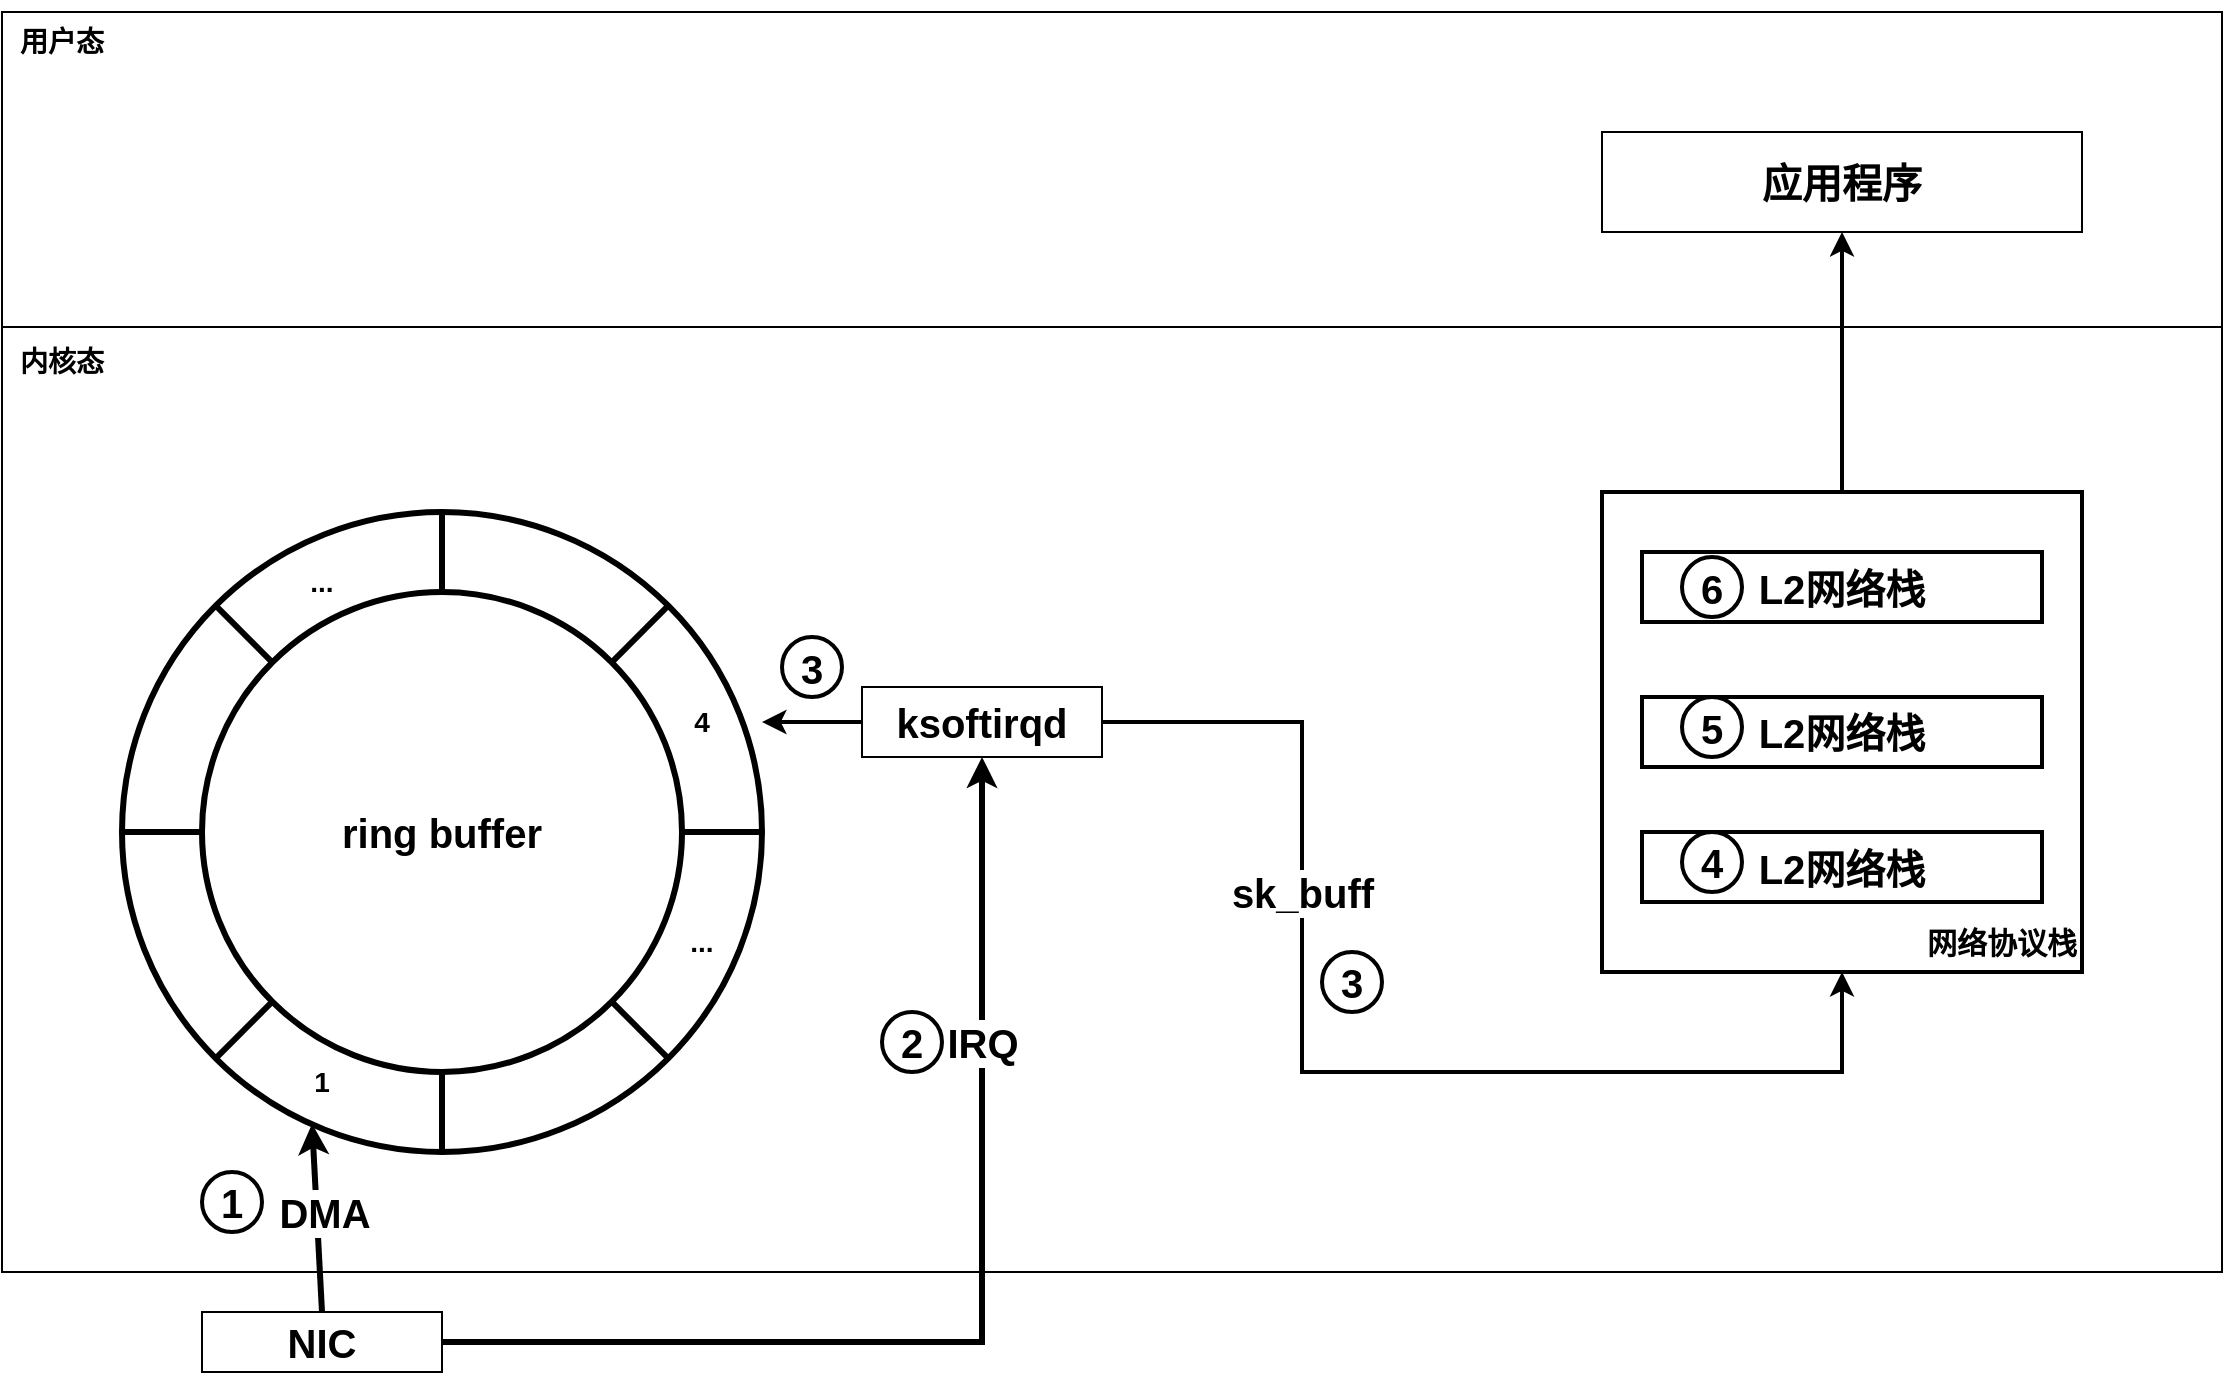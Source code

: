<mxfile version="24.2.5" type="device">
  <diagram name="第 1 页" id="JFYeLecPGXvuvLIBaf32">
    <mxGraphModel dx="2831" dy="1120" grid="1" gridSize="10" guides="1" tooltips="1" connect="1" arrows="1" fold="1" page="1" pageScale="1" pageWidth="827" pageHeight="1169" math="0" shadow="0">
      <root>
        <mxCell id="0" />
        <mxCell id="1" parent="0" />
        <mxCell id="O-qDJZkog2Bs89MLGkKI-1" value="" style="rounded=0;whiteSpace=wrap;html=1;" parent="1" vertex="1">
          <mxGeometry x="-380" y="140" width="1110" height="630" as="geometry" />
        </mxCell>
        <mxCell id="O-qDJZkog2Bs89MLGkKI-2" value="" style="endArrow=none;html=1;rounded=0;exitX=0;exitY=0.25;exitDx=0;exitDy=0;entryX=1;entryY=0.25;entryDx=0;entryDy=0;" parent="1" source="O-qDJZkog2Bs89MLGkKI-1" target="O-qDJZkog2Bs89MLGkKI-1" edge="1">
          <mxGeometry width="50" height="50" relative="1" as="geometry">
            <mxPoint x="390" y="510" as="sourcePoint" />
            <mxPoint x="440" y="460" as="targetPoint" />
          </mxGeometry>
        </mxCell>
        <mxCell id="O-qDJZkog2Bs89MLGkKI-3" value="&lt;p&gt;&lt;b&gt;&lt;font style=&quot;font-size: 14px;&quot;&gt;用户态&lt;/font&gt;&lt;/b&gt;&lt;/p&gt;" style="text;html=1;align=center;verticalAlign=middle;whiteSpace=wrap;rounded=0;" parent="1" vertex="1">
          <mxGeometry x="-380" y="140" width="60" height="30" as="geometry" />
        </mxCell>
        <mxCell id="O-qDJZkog2Bs89MLGkKI-4" value="&lt;p&gt;&lt;b&gt;&lt;font style=&quot;font-size: 14px;&quot;&gt;内核态&lt;/font&gt;&lt;/b&gt;&lt;/p&gt;" style="text;html=1;align=center;verticalAlign=middle;whiteSpace=wrap;rounded=0;" parent="1" vertex="1">
          <mxGeometry x="-380" y="300" width="60" height="30" as="geometry" />
        </mxCell>
        <mxCell id="O-qDJZkog2Bs89MLGkKI-5" value="" style="ellipse;whiteSpace=wrap;html=1;aspect=fixed;strokeWidth=3;" parent="1" vertex="1">
          <mxGeometry x="-320" y="390" width="320" height="320" as="geometry" />
        </mxCell>
        <mxCell id="O-qDJZkog2Bs89MLGkKI-6" value="&lt;b style=&quot;font-size: 20px;&quot;&gt;ring buffer&lt;br&gt;&lt;/b&gt;" style="ellipse;whiteSpace=wrap;html=1;aspect=fixed;strokeWidth=3;" parent="1" vertex="1">
          <mxGeometry x="-280" y="430" width="240" height="240" as="geometry" />
        </mxCell>
        <mxCell id="O-qDJZkog2Bs89MLGkKI-9" value="" style="endArrow=none;html=1;rounded=0;entryX=0;entryY=0;entryDx=0;entryDy=0;exitX=0;exitY=0;exitDx=0;exitDy=0;strokeColor=default;strokeWidth=3;" parent="1" source="O-qDJZkog2Bs89MLGkKI-6" target="O-qDJZkog2Bs89MLGkKI-5" edge="1">
          <mxGeometry width="50" height="50" relative="1" as="geometry">
            <mxPoint x="370" y="540" as="sourcePoint" />
            <mxPoint x="420" y="490" as="targetPoint" />
          </mxGeometry>
        </mxCell>
        <mxCell id="O-qDJZkog2Bs89MLGkKI-10" value="" style="endArrow=none;html=1;rounded=0;entryX=0;entryY=0.5;entryDx=0;entryDy=0;exitX=0;exitY=0.5;exitDx=0;exitDy=0;strokeColor=default;strokeWidth=3;" parent="1" source="O-qDJZkog2Bs89MLGkKI-6" target="O-qDJZkog2Bs89MLGkKI-5" edge="1">
          <mxGeometry width="50" height="50" relative="1" as="geometry">
            <mxPoint x="-235" y="475" as="sourcePoint" />
            <mxPoint x="-263" y="447" as="targetPoint" />
          </mxGeometry>
        </mxCell>
        <mxCell id="O-qDJZkog2Bs89MLGkKI-11" value="" style="endArrow=none;html=1;rounded=0;entryX=0;entryY=1;entryDx=0;entryDy=0;exitX=0;exitY=1;exitDx=0;exitDy=0;strokeColor=default;strokeWidth=3;" parent="1" source="O-qDJZkog2Bs89MLGkKI-6" target="O-qDJZkog2Bs89MLGkKI-5" edge="1">
          <mxGeometry width="50" height="50" relative="1" as="geometry">
            <mxPoint x="-270" y="560" as="sourcePoint" />
            <mxPoint x="-310" y="560" as="targetPoint" />
          </mxGeometry>
        </mxCell>
        <mxCell id="O-qDJZkog2Bs89MLGkKI-12" value="" style="endArrow=none;html=1;rounded=0;entryX=0.5;entryY=1;entryDx=0;entryDy=0;exitX=0.5;exitY=1;exitDx=0;exitDy=0;strokeColor=default;strokeWidth=3;" parent="1" source="O-qDJZkog2Bs89MLGkKI-6" target="O-qDJZkog2Bs89MLGkKI-5" edge="1">
          <mxGeometry width="50" height="50" relative="1" as="geometry">
            <mxPoint x="-235" y="645" as="sourcePoint" />
            <mxPoint x="-263" y="673" as="targetPoint" />
          </mxGeometry>
        </mxCell>
        <mxCell id="O-qDJZkog2Bs89MLGkKI-13" value="" style="endArrow=none;html=1;rounded=0;entryX=1;entryY=1;entryDx=0;entryDy=0;exitX=1;exitY=1;exitDx=0;exitDy=0;strokeColor=default;strokeWidth=3;" parent="1" source="O-qDJZkog2Bs89MLGkKI-6" target="O-qDJZkog2Bs89MLGkKI-5" edge="1">
          <mxGeometry width="50" height="50" relative="1" as="geometry">
            <mxPoint x="-150" y="680" as="sourcePoint" />
            <mxPoint x="-150" y="720" as="targetPoint" />
          </mxGeometry>
        </mxCell>
        <mxCell id="O-qDJZkog2Bs89MLGkKI-14" value="" style="endArrow=none;html=1;rounded=0;entryX=1;entryY=0.5;entryDx=0;entryDy=0;exitX=1;exitY=0.5;exitDx=0;exitDy=0;strokeColor=default;strokeWidth=3;" parent="1" source="O-qDJZkog2Bs89MLGkKI-6" target="O-qDJZkog2Bs89MLGkKI-5" edge="1">
          <mxGeometry width="50" height="50" relative="1" as="geometry">
            <mxPoint x="-65" y="645" as="sourcePoint" />
            <mxPoint x="-37" y="673" as="targetPoint" />
          </mxGeometry>
        </mxCell>
        <mxCell id="O-qDJZkog2Bs89MLGkKI-15" value="" style="endArrow=none;html=1;rounded=0;entryX=1;entryY=0;entryDx=0;entryDy=0;exitX=1;exitY=0;exitDx=0;exitDy=0;strokeColor=default;strokeWidth=3;" parent="1" source="O-qDJZkog2Bs89MLGkKI-6" target="O-qDJZkog2Bs89MLGkKI-5" edge="1">
          <mxGeometry width="50" height="50" relative="1" as="geometry">
            <mxPoint x="-30" y="560" as="sourcePoint" />
            <mxPoint x="10" y="560" as="targetPoint" />
          </mxGeometry>
        </mxCell>
        <mxCell id="O-qDJZkog2Bs89MLGkKI-16" value="" style="endArrow=none;html=1;rounded=0;exitX=0.5;exitY=0;exitDx=0;exitDy=0;strokeColor=default;strokeWidth=3;" parent="1" source="O-qDJZkog2Bs89MLGkKI-6" target="O-qDJZkog2Bs89MLGkKI-5" edge="1">
          <mxGeometry width="50" height="50" relative="1" as="geometry">
            <mxPoint x="-65" y="475" as="sourcePoint" />
            <mxPoint x="-37" y="447" as="targetPoint" />
          </mxGeometry>
        </mxCell>
        <mxCell id="Ml0NDA_pkcqvjj3OsUkI-1" value="&lt;b&gt;&lt;font style=&quot;font-size: 14px;&quot;&gt;1&lt;/font&gt;&lt;/b&gt;" style="text;html=1;align=center;verticalAlign=middle;whiteSpace=wrap;rounded=0;" parent="1" vertex="1">
          <mxGeometry x="-250" y="660" width="60" height="30" as="geometry" />
        </mxCell>
        <mxCell id="Ml0NDA_pkcqvjj3OsUkI-2" value="&lt;font size=&quot;1&quot;&gt;&lt;b style=&quot;font-size: 14px;&quot;&gt;...&lt;/b&gt;&lt;/font&gt;" style="text;html=1;align=center;verticalAlign=middle;whiteSpace=wrap;rounded=0;" parent="1" vertex="1">
          <mxGeometry x="-60" y="590" width="60" height="30" as="geometry" />
        </mxCell>
        <mxCell id="Ml0NDA_pkcqvjj3OsUkI-3" value="&lt;font size=&quot;1&quot;&gt;&lt;b style=&quot;font-size: 14px;&quot;&gt;4&lt;/b&gt;&lt;/font&gt;" style="text;html=1;align=center;verticalAlign=middle;whiteSpace=wrap;rounded=0;" parent="1" vertex="1">
          <mxGeometry x="-60" y="480" width="60" height="30" as="geometry" />
        </mxCell>
        <mxCell id="Ml0NDA_pkcqvjj3OsUkI-4" value="&lt;b&gt;&lt;font style=&quot;font-size: 14px;&quot;&gt;...&lt;/font&gt;&lt;/b&gt;" style="text;html=1;align=center;verticalAlign=middle;whiteSpace=wrap;rounded=0;" parent="1" vertex="1">
          <mxGeometry x="-250" y="410" width="60" height="30" as="geometry" />
        </mxCell>
        <mxCell id="vleGc45WOP6gPPjD99jT-1" value="&lt;b style=&quot;font-size: 20px;&quot;&gt;NIC&lt;br&gt;&lt;/b&gt;" style="rounded=0;whiteSpace=wrap;html=1;" parent="1" vertex="1">
          <mxGeometry x="-280" y="790" width="120" height="30" as="geometry" />
        </mxCell>
        <mxCell id="vleGc45WOP6gPPjD99jT-3" value="" style="endArrow=classic;html=1;rounded=0;exitX=0.5;exitY=0;exitDx=0;exitDy=0;entryX=0.297;entryY=0.956;entryDx=0;entryDy=0;entryPerimeter=0;strokeWidth=3;" parent="1" source="vleGc45WOP6gPPjD99jT-1" target="O-qDJZkog2Bs89MLGkKI-5" edge="1">
          <mxGeometry width="50" height="50" relative="1" as="geometry">
            <mxPoint x="20" y="600" as="sourcePoint" />
            <mxPoint x="70" y="550" as="targetPoint" />
          </mxGeometry>
        </mxCell>
        <mxCell id="vleGc45WOP6gPPjD99jT-4" value="&lt;b&gt;&lt;font style=&quot;font-size: 20px;&quot;&gt;DMA&lt;/font&gt;&lt;/b&gt;" style="edgeLabel;html=1;align=center;verticalAlign=middle;resizable=0;points=[];" parent="vleGc45WOP6gPPjD99jT-3" vertex="1" connectable="0">
          <mxGeometry x="0.044" relative="1" as="geometry">
            <mxPoint x="3" y="-1" as="offset" />
          </mxGeometry>
        </mxCell>
        <mxCell id="vleGc45WOP6gPPjD99jT-5" value="&lt;b style=&quot;font-size: 20px;&quot;&gt;ksoftirqd&lt;br&gt;&lt;/b&gt;" style="rounded=0;whiteSpace=wrap;html=1;" parent="1" vertex="1">
          <mxGeometry x="50" y="477.5" width="120" height="35" as="geometry" />
        </mxCell>
        <mxCell id="vleGc45WOP6gPPjD99jT-7" value="" style="endArrow=classic;html=1;rounded=0;exitX=1;exitY=0.5;exitDx=0;exitDy=0;entryX=0.5;entryY=1;entryDx=0;entryDy=0;strokeWidth=3;" parent="1" source="vleGc45WOP6gPPjD99jT-1" target="vleGc45WOP6gPPjD99jT-5" edge="1">
          <mxGeometry width="50" height="50" relative="1" as="geometry">
            <mxPoint x="20" y="600" as="sourcePoint" />
            <mxPoint x="70" y="550" as="targetPoint" />
            <Array as="points">
              <mxPoint x="110" y="805" />
            </Array>
          </mxGeometry>
        </mxCell>
        <mxCell id="vleGc45WOP6gPPjD99jT-8" value="&lt;font style=&quot;font-size: 20px;&quot;&gt;&lt;b&gt;IRQ&lt;/b&gt;&lt;/font&gt;" style="edgeLabel;html=1;align=center;verticalAlign=middle;resizable=0;points=[];" parent="vleGc45WOP6gPPjD99jT-7" vertex="1" connectable="0">
          <mxGeometry x="0.493" relative="1" as="geometry">
            <mxPoint as="offset" />
          </mxGeometry>
        </mxCell>
        <mxCell id="vleGc45WOP6gPPjD99jT-9" value="" style="endArrow=classic;html=1;rounded=0;entryX=1;entryY=0.5;entryDx=0;entryDy=0;strokeWidth=2;exitX=0;exitY=0.5;exitDx=0;exitDy=0;" parent="1" source="vleGc45WOP6gPPjD99jT-5" target="Ml0NDA_pkcqvjj3OsUkI-3" edge="1">
          <mxGeometry width="50" height="50" relative="1" as="geometry">
            <mxPoint x="20" y="600" as="sourcePoint" />
            <mxPoint x="70" y="550" as="targetPoint" />
          </mxGeometry>
        </mxCell>
        <mxCell id="vleGc45WOP6gPPjD99jT-10" value="" style="endArrow=classic;html=1;rounded=0;entryX=0.5;entryY=1;entryDx=0;entryDy=0;exitX=1;exitY=0.5;exitDx=0;exitDy=0;strokeWidth=2;" parent="1" source="vleGc45WOP6gPPjD99jT-5" target="vleGc45WOP6gPPjD99jT-11" edge="1">
          <mxGeometry width="50" height="50" relative="1" as="geometry">
            <mxPoint x="10" y="505" as="sourcePoint" />
            <mxPoint x="210" y="495" as="targetPoint" />
            <Array as="points">
              <mxPoint x="270" y="495" />
              <mxPoint x="270" y="670" />
              <mxPoint x="540" y="670" />
            </Array>
          </mxGeometry>
        </mxCell>
        <mxCell id="Uw__kZCTI2ymkcUh4sdn-3" value="&lt;font style=&quot;font-size: 20px;&quot;&gt;&lt;b&gt;sk_buff&lt;/b&gt;&lt;/font&gt;" style="edgeLabel;html=1;align=center;verticalAlign=middle;resizable=0;points=[];" vertex="1" connectable="0" parent="vleGc45WOP6gPPjD99jT-10">
          <mxGeometry x="-0.378" relative="1" as="geometry">
            <mxPoint as="offset" />
          </mxGeometry>
        </mxCell>
        <mxCell id="vleGc45WOP6gPPjD99jT-11" value="" style="rounded=0;whiteSpace=wrap;html=1;strokeWidth=2;" parent="1" vertex="1">
          <mxGeometry x="420" y="380" width="240" height="240" as="geometry" />
        </mxCell>
        <mxCell id="vleGc45WOP6gPPjD99jT-12" value="&lt;b&gt;&lt;font style=&quot;font-size: 20px;&quot;&gt;L2网络栈&lt;/font&gt;&lt;/b&gt;" style="rounded=0;whiteSpace=wrap;html=1;strokeWidth=2;" parent="1" vertex="1">
          <mxGeometry x="440" y="410" width="200" height="35" as="geometry" />
        </mxCell>
        <mxCell id="vleGc45WOP6gPPjD99jT-13" value="&lt;b&gt;&lt;font style=&quot;font-size: 20px;&quot;&gt;L2网络栈&lt;/font&gt;&lt;/b&gt;" style="rounded=0;whiteSpace=wrap;html=1;strokeWidth=2;" parent="1" vertex="1">
          <mxGeometry x="440" y="482.5" width="200" height="35" as="geometry" />
        </mxCell>
        <mxCell id="vleGc45WOP6gPPjD99jT-14" value="&lt;b&gt;&lt;font style=&quot;font-size: 20px;&quot;&gt;L2网络栈&lt;/font&gt;&lt;/b&gt;" style="rounded=0;whiteSpace=wrap;html=1;strokeWidth=2;" parent="1" vertex="1">
          <mxGeometry x="440" y="550" width="200" height="35" as="geometry" />
        </mxCell>
        <mxCell id="vleGc45WOP6gPPjD99jT-16" value="&lt;font style=&quot;font-size: 15px;&quot;&gt;&lt;b&gt;网络协议栈&lt;/b&gt;&lt;/font&gt;" style="text;html=1;align=center;verticalAlign=middle;whiteSpace=wrap;rounded=0;" parent="1" vertex="1">
          <mxGeometry x="580" y="590" width="80" height="30" as="geometry" />
        </mxCell>
        <mxCell id="Uw__kZCTI2ymkcUh4sdn-1" value="&lt;b style=&quot;font-size: 20px;&quot;&gt;应用程序&lt;/b&gt;" style="rounded=0;whiteSpace=wrap;html=1;" vertex="1" parent="1">
          <mxGeometry x="420" y="200" width="240" height="50" as="geometry" />
        </mxCell>
        <mxCell id="Uw__kZCTI2ymkcUh4sdn-2" value="" style="endArrow=classic;html=1;rounded=0;entryX=0.5;entryY=1;entryDx=0;entryDy=0;exitX=0.5;exitY=0;exitDx=0;exitDy=0;strokeWidth=2;" edge="1" parent="1" source="vleGc45WOP6gPPjD99jT-11" target="Uw__kZCTI2ymkcUh4sdn-1">
          <mxGeometry width="50" height="50" relative="1" as="geometry">
            <mxPoint x="-30" y="600" as="sourcePoint" />
            <mxPoint x="20" y="550" as="targetPoint" />
          </mxGeometry>
        </mxCell>
        <mxCell id="Uw__kZCTI2ymkcUh4sdn-4" value="&lt;font style=&quot;font-size: 20px;&quot;&gt;&lt;b&gt;1&lt;/b&gt;&lt;/font&gt;" style="ellipse;whiteSpace=wrap;html=1;aspect=fixed;strokeWidth=2;" vertex="1" parent="1">
          <mxGeometry x="-280" y="720" width="30" height="30" as="geometry" />
        </mxCell>
        <mxCell id="Uw__kZCTI2ymkcUh4sdn-5" value="&lt;font style=&quot;font-size: 20px;&quot;&gt;&lt;b&gt;2&lt;/b&gt;&lt;/font&gt;" style="ellipse;whiteSpace=wrap;html=1;aspect=fixed;strokeWidth=2;" vertex="1" parent="1">
          <mxGeometry x="60" y="640" width="30" height="30" as="geometry" />
        </mxCell>
        <mxCell id="Uw__kZCTI2ymkcUh4sdn-6" value="&lt;font style=&quot;font-size: 20px;&quot;&gt;&lt;b&gt;3&lt;/b&gt;&lt;/font&gt;" style="ellipse;whiteSpace=wrap;html=1;aspect=fixed;strokeWidth=2;" vertex="1" parent="1">
          <mxGeometry x="10" y="452.5" width="30" height="30" as="geometry" />
        </mxCell>
        <mxCell id="Uw__kZCTI2ymkcUh4sdn-7" value="&lt;font style=&quot;font-size: 20px;&quot;&gt;&lt;b&gt;3&lt;/b&gt;&lt;/font&gt;" style="ellipse;whiteSpace=wrap;html=1;aspect=fixed;strokeWidth=2;" vertex="1" parent="1">
          <mxGeometry x="280" y="610" width="30" height="30" as="geometry" />
        </mxCell>
        <mxCell id="Uw__kZCTI2ymkcUh4sdn-8" value="&lt;font style=&quot;font-size: 20px;&quot;&gt;&lt;b&gt;4&lt;/b&gt;&lt;/font&gt;" style="ellipse;whiteSpace=wrap;html=1;aspect=fixed;strokeWidth=2;" vertex="1" parent="1">
          <mxGeometry x="460" y="550" width="30" height="30" as="geometry" />
        </mxCell>
        <mxCell id="Uw__kZCTI2ymkcUh4sdn-9" value="&lt;font style=&quot;font-size: 20px;&quot;&gt;&lt;b&gt;5&lt;/b&gt;&lt;/font&gt;" style="ellipse;whiteSpace=wrap;html=1;aspect=fixed;strokeWidth=2;" vertex="1" parent="1">
          <mxGeometry x="460" y="482.5" width="30" height="30" as="geometry" />
        </mxCell>
        <mxCell id="Uw__kZCTI2ymkcUh4sdn-10" value="&lt;font style=&quot;font-size: 20px;&quot;&gt;&lt;b&gt;6&lt;/b&gt;&lt;/font&gt;" style="ellipse;whiteSpace=wrap;html=1;aspect=fixed;strokeWidth=2;" vertex="1" parent="1">
          <mxGeometry x="460" y="412.5" width="30" height="30" as="geometry" />
        </mxCell>
      </root>
    </mxGraphModel>
  </diagram>
</mxfile>
